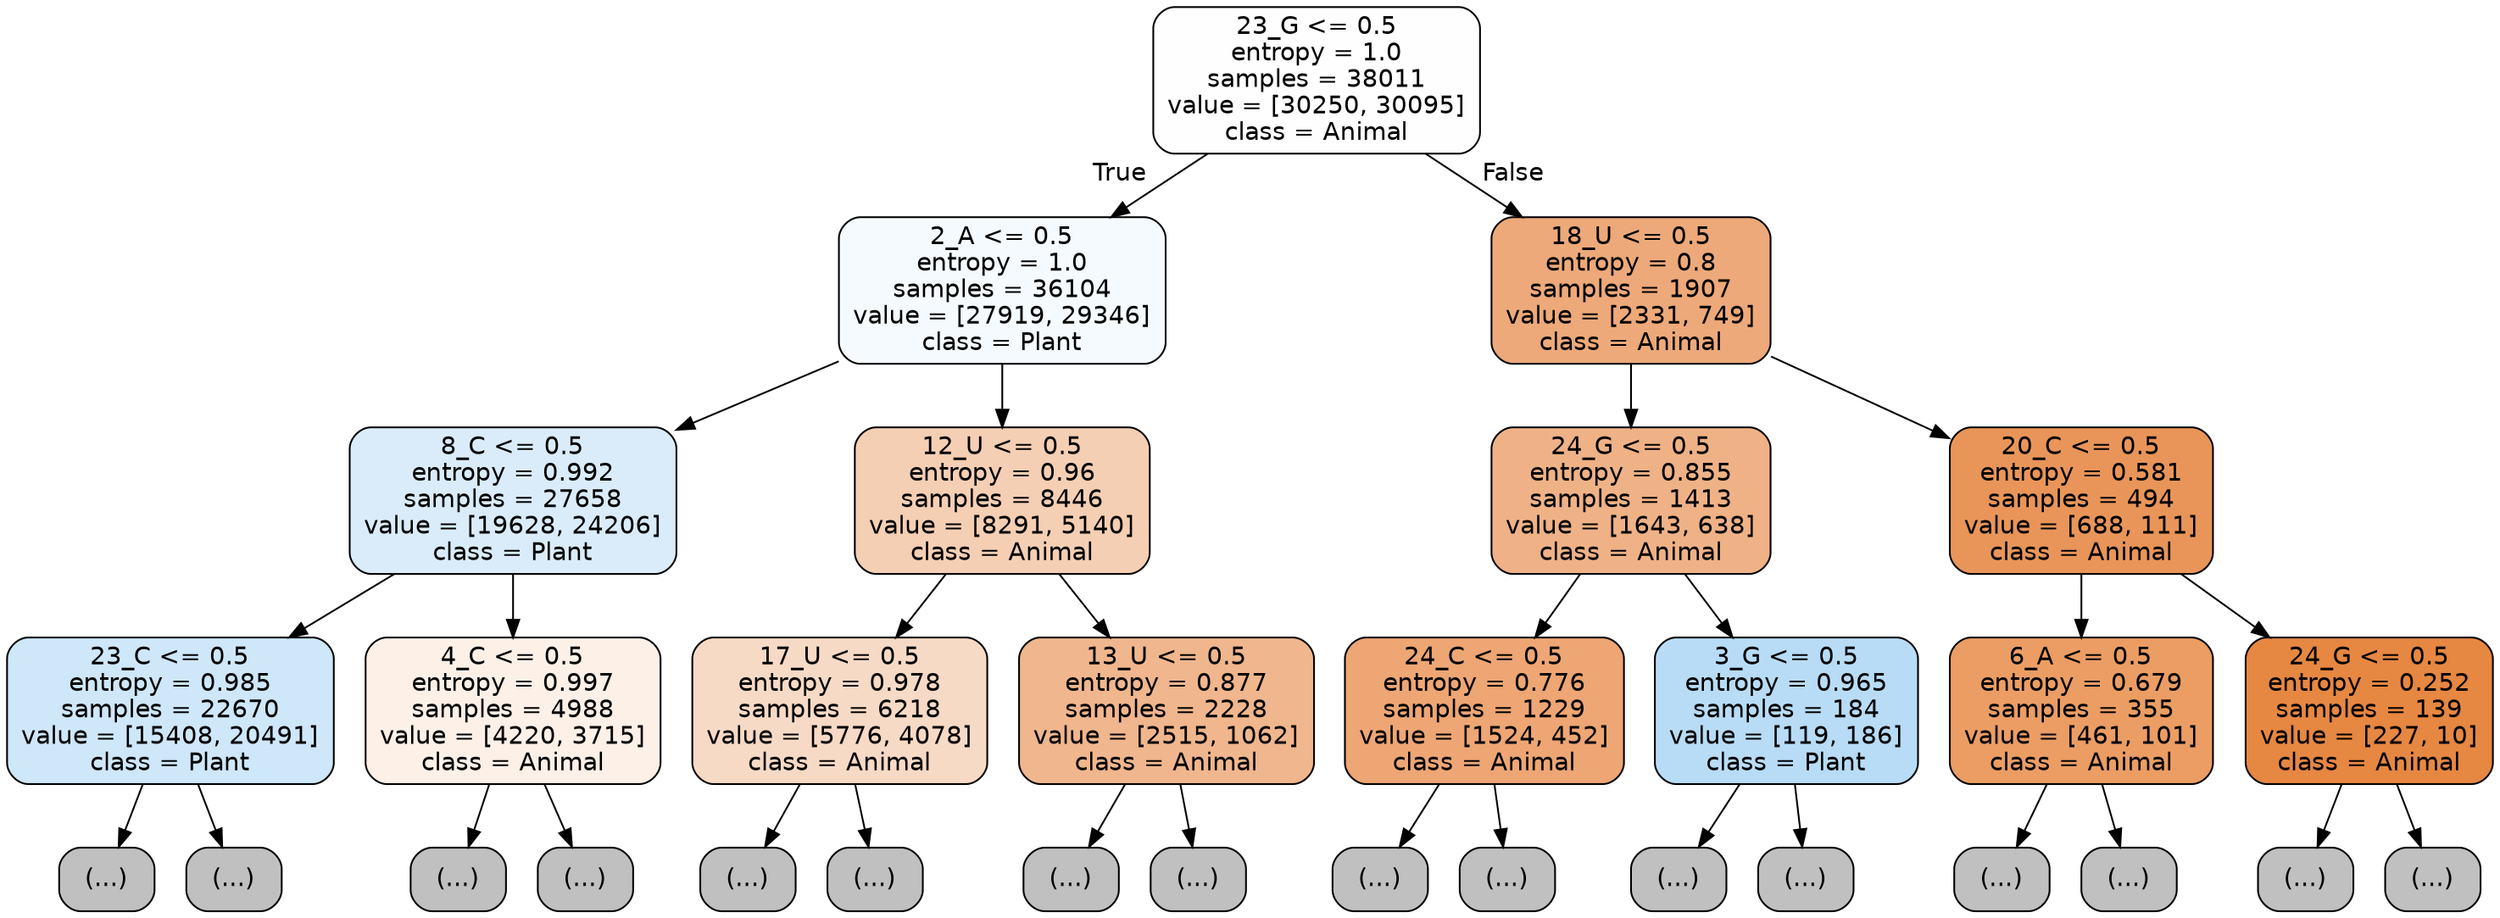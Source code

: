 digraph Tree {
node [shape=box, style="filled, rounded", color="black", fontname="helvetica"] ;
edge [fontname="helvetica"] ;
0 [label="23_G <= 0.5\nentropy = 1.0\nsamples = 38011\nvalue = [30250, 30095]\nclass = Animal", fillcolor="#fffefe"] ;
1 [label="2_A <= 0.5\nentropy = 1.0\nsamples = 36104\nvalue = [27919, 29346]\nclass = Plant", fillcolor="#f5fafe"] ;
0 -> 1 [labeldistance=2.5, labelangle=45, headlabel="True"] ;
2 [label="8_C <= 0.5\nentropy = 0.992\nsamples = 27658\nvalue = [19628, 24206]\nclass = Plant", fillcolor="#daecfa"] ;
1 -> 2 ;
3 [label="23_C <= 0.5\nentropy = 0.985\nsamples = 22670\nvalue = [15408, 20491]\nclass = Plant", fillcolor="#cee7f9"] ;
2 -> 3 ;
4 [label="(...)", fillcolor="#C0C0C0"] ;
3 -> 4 ;
8933 [label="(...)", fillcolor="#C0C0C0"] ;
3 -> 8933 ;
9288 [label="4_C <= 0.5\nentropy = 0.997\nsamples = 4988\nvalue = [4220, 3715]\nclass = Animal", fillcolor="#fcf0e7"] ;
2 -> 9288 ;
9289 [label="(...)", fillcolor="#C0C0C0"] ;
9288 -> 9289 ;
11366 [label="(...)", fillcolor="#C0C0C0"] ;
9288 -> 11366 ;
11983 [label="12_U <= 0.5\nentropy = 0.96\nsamples = 8446\nvalue = [8291, 5140]\nclass = Animal", fillcolor="#f5cfb4"] ;
1 -> 11983 ;
11984 [label="17_U <= 0.5\nentropy = 0.978\nsamples = 6218\nvalue = [5776, 4078]\nclass = Animal", fillcolor="#f7dac5"] ;
11983 -> 11984 ;
11985 [label="(...)", fillcolor="#C0C0C0"] ;
11984 -> 11985 ;
14002 [label="(...)", fillcolor="#C0C0C0"] ;
11984 -> 14002 ;
14675 [label="13_U <= 0.5\nentropy = 0.877\nsamples = 2228\nvalue = [2515, 1062]\nclass = Animal", fillcolor="#f0b68d"] ;
11983 -> 14675 ;
14676 [label="(...)", fillcolor="#C0C0C0"] ;
14675 -> 14676 ;
15553 [label="(...)", fillcolor="#C0C0C0"] ;
14675 -> 15553 ;
15918 [label="18_U <= 0.5\nentropy = 0.8\nsamples = 1907\nvalue = [2331, 749]\nclass = Animal", fillcolor="#eda979"] ;
0 -> 15918 [labeldistance=2.5, labelangle=-45, headlabel="False"] ;
15919 [label="24_G <= 0.5\nentropy = 0.855\nsamples = 1413\nvalue = [1643, 638]\nclass = Animal", fillcolor="#efb286"] ;
15918 -> 15919 ;
15920 [label="24_C <= 0.5\nentropy = 0.776\nsamples = 1229\nvalue = [1524, 452]\nclass = Animal", fillcolor="#eda674"] ;
15919 -> 15920 ;
15921 [label="(...)", fillcolor="#C0C0C0"] ;
15920 -> 15921 ;
16326 [label="(...)", fillcolor="#C0C0C0"] ;
15920 -> 16326 ;
16417 [label="3_G <= 0.5\nentropy = 0.965\nsamples = 184\nvalue = [119, 186]\nclass = Plant", fillcolor="#b8dcf6"] ;
15919 -> 16417 ;
16418 [label="(...)", fillcolor="#C0C0C0"] ;
16417 -> 16418 ;
16483 [label="(...)", fillcolor="#C0C0C0"] ;
16417 -> 16483 ;
16508 [label="20_C <= 0.5\nentropy = 0.581\nsamples = 494\nvalue = [688, 111]\nclass = Animal", fillcolor="#e99559"] ;
15918 -> 16508 ;
16509 [label="6_A <= 0.5\nentropy = 0.679\nsamples = 355\nvalue = [461, 101]\nclass = Animal", fillcolor="#eb9d64"] ;
16508 -> 16509 ;
16510 [label="(...)", fillcolor="#C0C0C0"] ;
16509 -> 16510 ;
16587 [label="(...)", fillcolor="#C0C0C0"] ;
16509 -> 16587 ;
16634 [label="24_G <= 0.5\nentropy = 0.252\nsamples = 139\nvalue = [227, 10]\nclass = Animal", fillcolor="#e68742"] ;
16508 -> 16634 ;
16635 [label="(...)", fillcolor="#C0C0C0"] ;
16634 -> 16635 ;
16654 [label="(...)", fillcolor="#C0C0C0"] ;
16634 -> 16654 ;
}